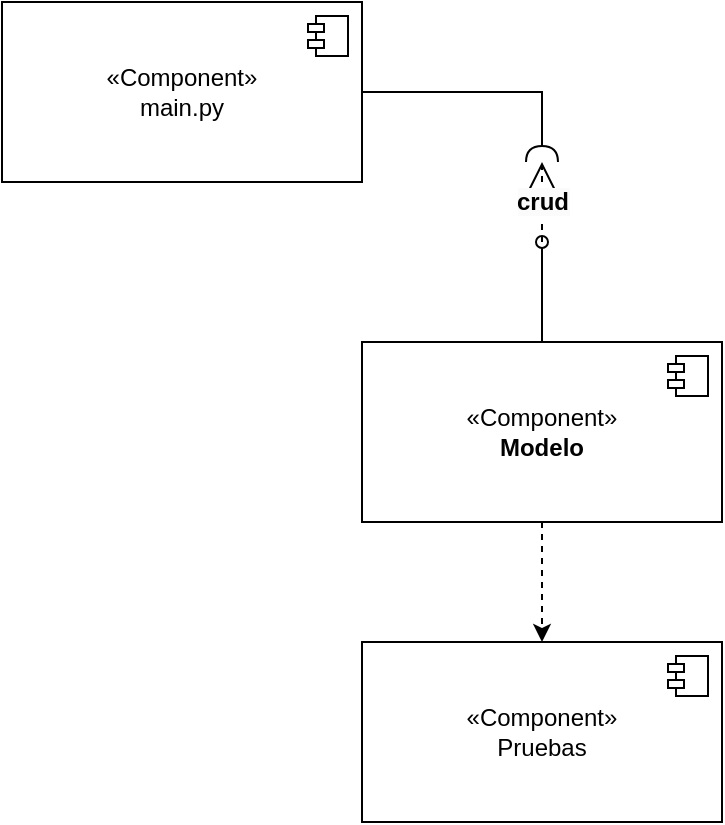 <mxfile version="24.3.1" type="github">
  <diagram name="Page-1" id="5f0bae14-7c28-e335-631c-24af17079c00">
    <mxGraphModel dx="839" dy="454" grid="1" gridSize="10" guides="1" tooltips="1" connect="1" arrows="1" fold="1" page="1" pageScale="1" pageWidth="1100" pageHeight="850" background="none" math="0" shadow="0">
      <root>
        <mxCell id="0" />
        <mxCell id="1" parent="0" />
        <mxCell id="rQyC1nILkEsdMUkSwQBl-25" value="&lt;b style=&quot;font-size: 12px; text-wrap: wrap; background-color: rgb(251, 251, 251);&quot;&gt;crud&lt;/b&gt;" style="endArrow=open;endFill=1;endSize=12;html=1;rounded=0;dashed=1;" parent="1" edge="1">
          <mxGeometry width="160" relative="1" as="geometry">
            <mxPoint x="740" y="200" as="sourcePoint" />
            <mxPoint x="740" y="160" as="targetPoint" />
          </mxGeometry>
        </mxCell>
        <mxCell id="rQyC1nILkEsdMUkSwQBl-7" value="«Component»&lt;div&gt;main.py&lt;/div&gt;" style="html=1;dropTarget=0;whiteSpace=wrap;" parent="1" vertex="1">
          <mxGeometry x="470" y="80" width="180" height="90" as="geometry" />
        </mxCell>
        <mxCell id="rQyC1nILkEsdMUkSwQBl-8" value="" style="shape=module;jettyWidth=8;jettyHeight=4;" parent="rQyC1nILkEsdMUkSwQBl-7" vertex="1">
          <mxGeometry x="1" width="20" height="20" relative="1" as="geometry">
            <mxPoint x="-27" y="7" as="offset" />
          </mxGeometry>
        </mxCell>
        <mxCell id="rQyC1nILkEsdMUkSwQBl-22" style="edgeStyle=orthogonalEdgeStyle;rounded=0;orthogonalLoop=1;jettySize=auto;html=1;exitX=0.5;exitY=0;exitDx=0;exitDy=0;endArrow=oval;endFill=0;" parent="1" source="rQyC1nILkEsdMUkSwQBl-9" edge="1">
          <mxGeometry relative="1" as="geometry">
            <mxPoint x="740" y="200" as="targetPoint" />
            <mxPoint x="780" y="205" as="sourcePoint" />
          </mxGeometry>
        </mxCell>
        <mxCell id="rQyC1nILkEsdMUkSwQBl-26" style="edgeStyle=orthogonalEdgeStyle;rounded=0;orthogonalLoop=1;jettySize=auto;html=1;entryX=0.5;entryY=0;entryDx=0;entryDy=0;dashed=1;" parent="1" source="rQyC1nILkEsdMUkSwQBl-9" target="rQyC1nILkEsdMUkSwQBl-14" edge="1">
          <mxGeometry relative="1" as="geometry" />
        </mxCell>
        <mxCell id="rQyC1nILkEsdMUkSwQBl-9" value="«Component»&lt;br&gt;&lt;b&gt;Modelo&lt;/b&gt;" style="html=1;dropTarget=0;whiteSpace=wrap;" parent="1" vertex="1">
          <mxGeometry x="650" y="250" width="180" height="90" as="geometry" />
        </mxCell>
        <mxCell id="rQyC1nILkEsdMUkSwQBl-10" value="" style="shape=module;jettyWidth=8;jettyHeight=4;" parent="rQyC1nILkEsdMUkSwQBl-9" vertex="1">
          <mxGeometry x="1" width="20" height="20" relative="1" as="geometry">
            <mxPoint x="-27" y="7" as="offset" />
          </mxGeometry>
        </mxCell>
        <mxCell id="rQyC1nILkEsdMUkSwQBl-21" style="edgeStyle=orthogonalEdgeStyle;rounded=0;orthogonalLoop=1;jettySize=auto;html=1;exitX=1;exitY=0.5;exitDx=0;exitDy=0;endArrow=halfCircle;endFill=0;" parent="1" source="rQyC1nILkEsdMUkSwQBl-7" edge="1">
          <mxGeometry relative="1" as="geometry">
            <mxPoint x="740" y="160" as="targetPoint" />
            <mxPoint x="760" y="135" as="sourcePoint" />
            <Array as="points">
              <mxPoint x="740" y="125" />
            </Array>
          </mxGeometry>
        </mxCell>
        <mxCell id="rQyC1nILkEsdMUkSwQBl-14" value="«Component»&lt;div&gt;Pruebas&lt;/div&gt;" style="html=1;dropTarget=0;whiteSpace=wrap;" parent="1" vertex="1">
          <mxGeometry x="650" y="400" width="180" height="90" as="geometry" />
        </mxCell>
        <mxCell id="rQyC1nILkEsdMUkSwQBl-15" value="" style="shape=module;jettyWidth=8;jettyHeight=4;" parent="rQyC1nILkEsdMUkSwQBl-14" vertex="1">
          <mxGeometry x="1" width="20" height="20" relative="1" as="geometry">
            <mxPoint x="-27" y="7" as="offset" />
          </mxGeometry>
        </mxCell>
      </root>
    </mxGraphModel>
  </diagram>
</mxfile>

